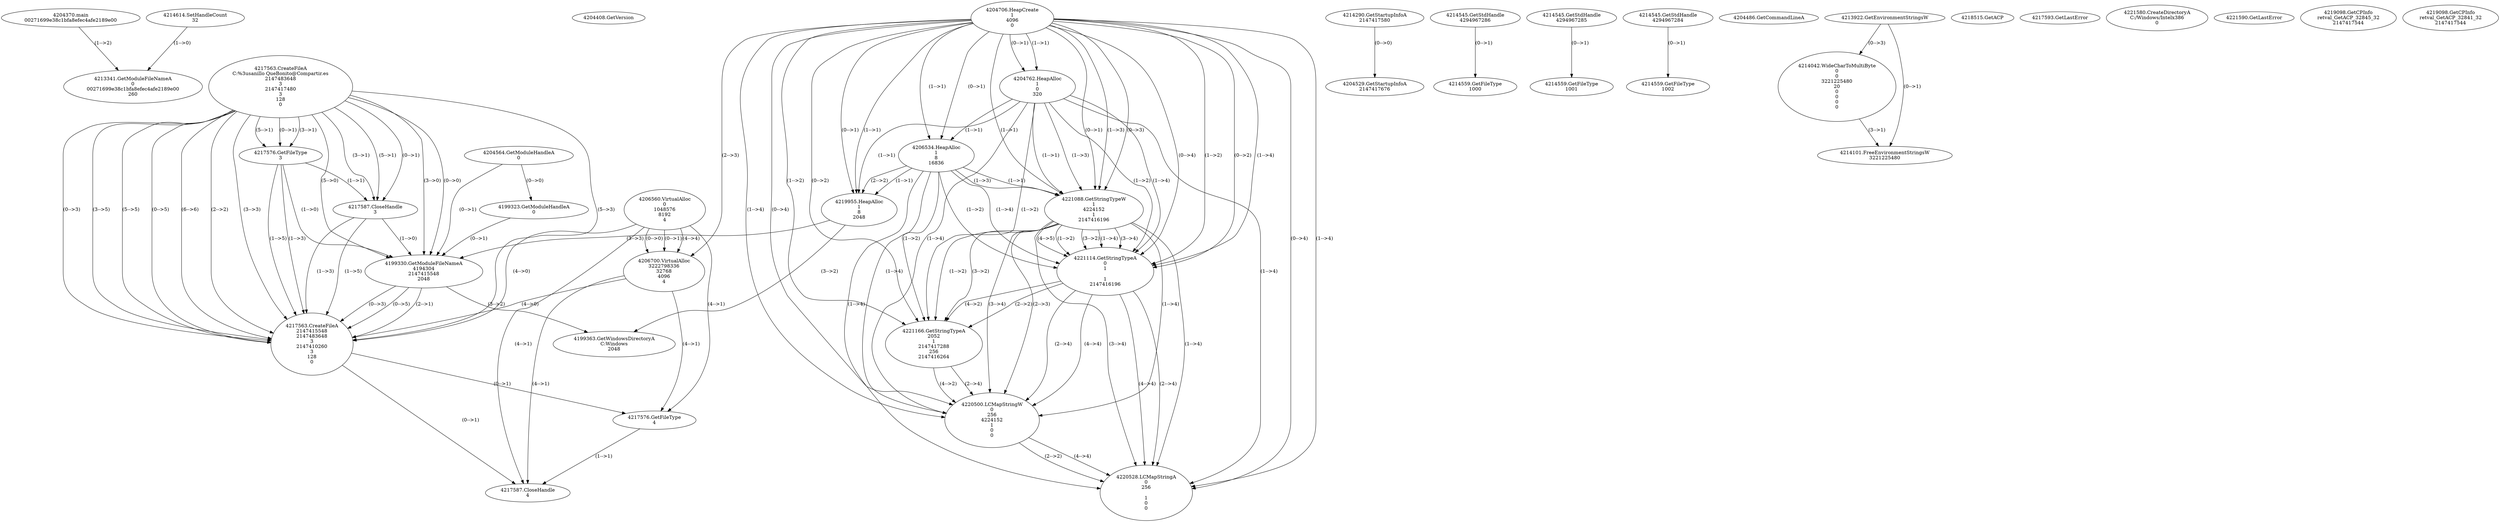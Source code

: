 // Global SCDG with merge call
digraph {
	0 [label="4204370.main
00271699e38c1bfa8efec4afe2189e00"]
	1 [label="4204408.GetVersion
"]
	2 [label="4204706.HeapCreate
1
4096
0"]
	3 [label="4204762.HeapAlloc
1
0
320"]
	2 -> 3 [label="(1-->1)"]
	2 -> 3 [label="(0-->1)"]
	4 [label="4206534.HeapAlloc
1
8
16836"]
	2 -> 4 [label="(1-->1)"]
	2 -> 4 [label="(0-->1)"]
	3 -> 4 [label="(1-->1)"]
	5 [label="4206560.VirtualAlloc
0
1048576
8192
4"]
	6 [label="4206700.VirtualAlloc
3222798336
32768
4096
4"]
	5 -> 6 [label="(0-->1)"]
	2 -> 6 [label="(2-->3)"]
	5 -> 6 [label="(4-->4)"]
	5 -> 6 [label="(0-->0)"]
	7 [label="4214290.GetStartupInfoA
2147417580"]
	8 [label="4214545.GetStdHandle
4294967286"]
	9 [label="4214559.GetFileType
1000"]
	8 -> 9 [label="(0-->1)"]
	10 [label="4214545.GetStdHandle
4294967285"]
	11 [label="4214559.GetFileType
1001"]
	10 -> 11 [label="(0-->1)"]
	12 [label="4214545.GetStdHandle
4294967284"]
	13 [label="4214559.GetFileType
1002"]
	12 -> 13 [label="(0-->1)"]
	14 [label="4214614.SetHandleCount
32"]
	15 [label="4204486.GetCommandLineA
"]
	16 [label="4213922.GetEnvironmentStringsW
"]
	17 [label="4214042.WideCharToMultiByte
0
0
3221225480
20
0
0
0
0"]
	16 -> 17 [label="(0-->3)"]
	18 [label="4214101.FreeEnvironmentStringsW
3221225480"]
	16 -> 18 [label="(0-->1)"]
	17 -> 18 [label="(3-->1)"]
	19 [label="4218515.GetACP
"]
	20 [label="4213341.GetModuleFileNameA
0
00271699e38c1bfa8efec4afe2189e00
260"]
	0 -> 20 [label="(1-->2)"]
	14 -> 20 [label="(1-->0)"]
	21 [label="4219955.HeapAlloc
1
8
2048"]
	2 -> 21 [label="(1-->1)"]
	2 -> 21 [label="(0-->1)"]
	3 -> 21 [label="(1-->1)"]
	4 -> 21 [label="(1-->1)"]
	4 -> 21 [label="(2-->2)"]
	22 [label="4204529.GetStartupInfoA
2147417676"]
	7 -> 22 [label="(0-->0)"]
	23 [label="4204564.GetModuleHandleA
0"]
	24 [label="4217563.CreateFileA
C:\Gusanillo QueBonito@Compartir.es
2147483648
3
2147417480
3
128
0"]
	25 [label="4217576.GetFileType
3"]
	24 -> 25 [label="(3-->1)"]
	24 -> 25 [label="(5-->1)"]
	24 -> 25 [label="(0-->1)"]
	26 [label="4217587.CloseHandle
3"]
	24 -> 26 [label="(3-->1)"]
	24 -> 26 [label="(5-->1)"]
	24 -> 26 [label="(0-->1)"]
	25 -> 26 [label="(1-->1)"]
	27 [label="4217593.GetLastError
"]
	28 [label="4199323.GetModuleHandleA
0"]
	23 -> 28 [label="(0-->0)"]
	29 [label="4199330.GetModuleFileNameA
4194304
2147415548
2048"]
	23 -> 29 [label="(0-->1)"]
	28 -> 29 [label="(0-->1)"]
	21 -> 29 [label="(3-->3)"]
	24 -> 29 [label="(3-->0)"]
	24 -> 29 [label="(5-->0)"]
	24 -> 29 [label="(0-->0)"]
	25 -> 29 [label="(1-->0)"]
	26 -> 29 [label="(1-->0)"]
	30 [label="4199363.GetWindowsDirectoryA
C:\Windows
2048"]
	21 -> 30 [label="(3-->2)"]
	29 -> 30 [label="(3-->2)"]
	31 [label="4221580.CreateDirectoryA
C:/Windows/Intelx386
0"]
	32 [label="4221590.GetLastError
"]
	33 [label="4217563.CreateFileA
2147415548
2147483648
3
2147410260
3
128
0"]
	29 -> 33 [label="(2-->1)"]
	24 -> 33 [label="(2-->2)"]
	24 -> 33 [label="(3-->3)"]
	24 -> 33 [label="(5-->3)"]
	24 -> 33 [label="(0-->3)"]
	25 -> 33 [label="(1-->3)"]
	26 -> 33 [label="(1-->3)"]
	29 -> 33 [label="(0-->3)"]
	24 -> 33 [label="(3-->5)"]
	24 -> 33 [label="(5-->5)"]
	24 -> 33 [label="(0-->5)"]
	25 -> 33 [label="(1-->5)"]
	26 -> 33 [label="(1-->5)"]
	29 -> 33 [label="(0-->5)"]
	24 -> 33 [label="(6-->6)"]
	5 -> 33 [label="(4-->0)"]
	6 -> 33 [label="(4-->0)"]
	34 [label="4217576.GetFileType
4"]
	5 -> 34 [label="(4-->1)"]
	6 -> 34 [label="(4-->1)"]
	33 -> 34 [label="(0-->1)"]
	35 [label="4217587.CloseHandle
4"]
	5 -> 35 [label="(4-->1)"]
	6 -> 35 [label="(4-->1)"]
	33 -> 35 [label="(0-->1)"]
	34 -> 35 [label="(1-->1)"]
	36 [label="4219098.GetCPInfo
retval_GetACP_32845_32
2147417544"]
	37 [label="4221088.GetStringTypeW
1
4224152
1
2147416196"]
	2 -> 37 [label="(1-->1)"]
	2 -> 37 [label="(0-->1)"]
	3 -> 37 [label="(1-->1)"]
	4 -> 37 [label="(1-->1)"]
	2 -> 37 [label="(1-->3)"]
	2 -> 37 [label="(0-->3)"]
	3 -> 37 [label="(1-->3)"]
	4 -> 37 [label="(1-->3)"]
	38 [label="4221114.GetStringTypeA
0
1

1
2147416196"]
	2 -> 38 [label="(1-->2)"]
	2 -> 38 [label="(0-->2)"]
	3 -> 38 [label="(1-->2)"]
	4 -> 38 [label="(1-->2)"]
	37 -> 38 [label="(1-->2)"]
	37 -> 38 [label="(3-->2)"]
	2 -> 38 [label="(1-->4)"]
	2 -> 38 [label="(0-->4)"]
	3 -> 38 [label="(1-->4)"]
	4 -> 38 [label="(1-->4)"]
	37 -> 38 [label="(1-->4)"]
	37 -> 38 [label="(3-->4)"]
	37 -> 38 [label="(4-->5)"]
	39 [label="4221166.GetStringTypeA
2052
1
2147417288
256
2147416264"]
	2 -> 39 [label="(1-->2)"]
	2 -> 39 [label="(0-->2)"]
	3 -> 39 [label="(1-->2)"]
	4 -> 39 [label="(1-->2)"]
	37 -> 39 [label="(1-->2)"]
	37 -> 39 [label="(3-->2)"]
	38 -> 39 [label="(2-->2)"]
	38 -> 39 [label="(4-->2)"]
	40 [label="4220500.LCMapStringW
0
256
4224152
1
0
0"]
	39 -> 40 [label="(4-->2)"]
	37 -> 40 [label="(2-->3)"]
	2 -> 40 [label="(1-->4)"]
	2 -> 40 [label="(0-->4)"]
	3 -> 40 [label="(1-->4)"]
	4 -> 40 [label="(1-->4)"]
	37 -> 40 [label="(1-->4)"]
	37 -> 40 [label="(3-->4)"]
	38 -> 40 [label="(2-->4)"]
	38 -> 40 [label="(4-->4)"]
	39 -> 40 [label="(2-->4)"]
	41 [label="4219098.GetCPInfo
retval_GetACP_32841_32
2147417544"]
	42 [label="4220528.LCMapStringA
0
256

1
0
0"]
	40 -> 42 [label="(2-->2)"]
	2 -> 42 [label="(1-->4)"]
	2 -> 42 [label="(0-->4)"]
	3 -> 42 [label="(1-->4)"]
	4 -> 42 [label="(1-->4)"]
	37 -> 42 [label="(1-->4)"]
	37 -> 42 [label="(3-->4)"]
	38 -> 42 [label="(2-->4)"]
	38 -> 42 [label="(4-->4)"]
	40 -> 42 [label="(4-->4)"]
}

